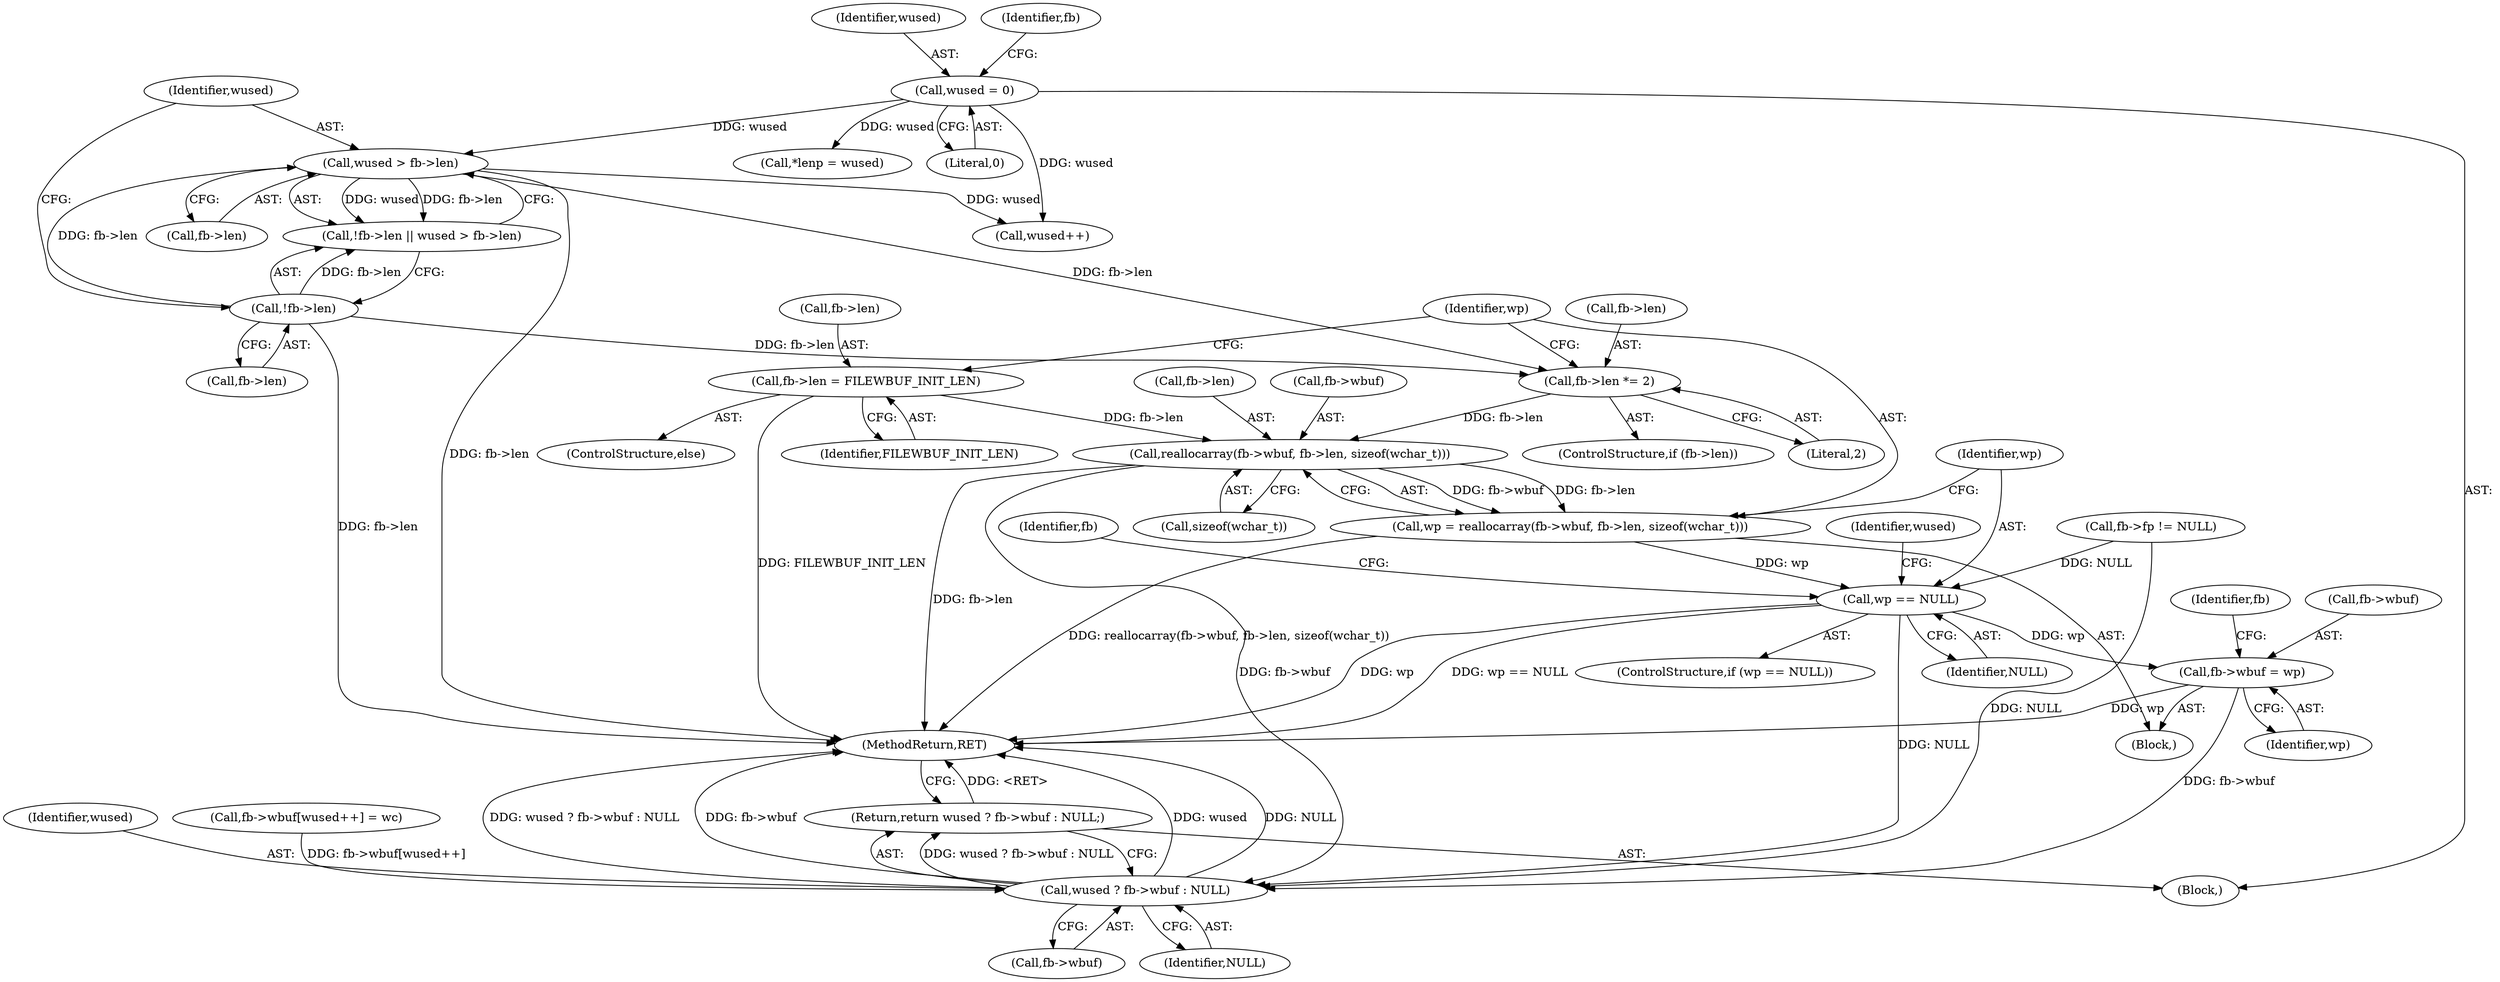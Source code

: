 digraph "1_libbsd_c8f0723d2b4520bdd6b9eb7c3e7976de726d7ff7@API" {
"1000184" [label="(Call,reallocarray(fb->wbuf, fb->len, sizeof(wchar_t)))"];
"1000177" [label="(Call,fb->len = FILEWBUF_INIT_LEN)"];
"1000171" [label="(Call,fb->len *= 2)"];
"1000156" [label="(Call,!fb->len)"];
"1000160" [label="(Call,wused > fb->len)"];
"1000108" [label="(Call,wused = 0)"];
"1000182" [label="(Call,wp = reallocarray(fb->wbuf, fb->len, sizeof(wchar_t)))"];
"1000194" [label="(Call,wp == NULL)"];
"1000202" [label="(Call,fb->wbuf = wp)"];
"1000221" [label="(Call,wused ? fb->wbuf : NULL)"];
"1000220" [label="(Return,return wused ? fb->wbuf : NULL;)"];
"1000185" [label="(Call,fb->wbuf)"];
"1000160" [label="(Call,wused > fb->len)"];
"1000157" [label="(Call,fb->len)"];
"1000104" [label="(Block,)"];
"1000156" [label="(Call,!fb->len)"];
"1000191" [label="(Call,sizeof(wchar_t))"];
"1000161" [label="(Identifier,wused)"];
"1000175" [label="(Literal,2)"];
"1000162" [label="(Call,fb->len)"];
"1000155" [label="(Call,!fb->len || wused > fb->len)"];
"1000177" [label="(Call,fb->len = FILEWBUF_INIT_LEN)"];
"1000176" [label="(ControlStructure,else)"];
"1000108" [label="(Call,wused = 0)"];
"1000194" [label="(Call,wp == NULL)"];
"1000199" [label="(Identifier,wused)"];
"1000204" [label="(Identifier,fb)"];
"1000203" [label="(Call,fb->wbuf)"];
"1000216" [label="(Call,*lenp = wused)"];
"1000109" [label="(Identifier,wused)"];
"1000165" [label="(Block,)"];
"1000188" [label="(Call,fb->len)"];
"1000181" [label="(Identifier,FILEWBUF_INIT_LEN)"];
"1000167" [label="(ControlStructure,if (fb->len))"];
"1000196" [label="(Identifier,NULL)"];
"1000206" [label="(Identifier,wp)"];
"1000210" [label="(Identifier,fb)"];
"1000110" [label="(Literal,0)"];
"1000184" [label="(Call,reallocarray(fb->wbuf, fb->len, sizeof(wchar_t)))"];
"1000178" [label="(Call,fb->len)"];
"1000182" [label="(Call,wp = reallocarray(fb->wbuf, fb->len, sizeof(wchar_t)))"];
"1000172" [label="(Call,fb->len)"];
"1000195" [label="(Identifier,wp)"];
"1000222" [label="(Identifier,wused)"];
"1000112" [label="(Identifier,fb)"];
"1000220" [label="(Return,return wused ? fb->wbuf : NULL;)"];
"1000227" [label="(MethodReturn,RET)"];
"1000183" [label="(Identifier,wp)"];
"1000223" [label="(Call,fb->wbuf)"];
"1000193" [label="(ControlStructure,if (wp == NULL))"];
"1000212" [label="(Call,wused++)"];
"1000221" [label="(Call,wused ? fb->wbuf : NULL)"];
"1000207" [label="(Call,fb->wbuf[wused++] = wc)"];
"1000226" [label="(Identifier,NULL)"];
"1000171" [label="(Call,fb->len *= 2)"];
"1000124" [label="(Call,fb->fp != NULL)"];
"1000202" [label="(Call,fb->wbuf = wp)"];
"1000184" -> "1000182"  [label="AST: "];
"1000184" -> "1000191"  [label="CFG: "];
"1000185" -> "1000184"  [label="AST: "];
"1000188" -> "1000184"  [label="AST: "];
"1000191" -> "1000184"  [label="AST: "];
"1000182" -> "1000184"  [label="CFG: "];
"1000184" -> "1000227"  [label="DDG: fb->len"];
"1000184" -> "1000182"  [label="DDG: fb->wbuf"];
"1000184" -> "1000182"  [label="DDG: fb->len"];
"1000177" -> "1000184"  [label="DDG: fb->len"];
"1000171" -> "1000184"  [label="DDG: fb->len"];
"1000184" -> "1000221"  [label="DDG: fb->wbuf"];
"1000177" -> "1000176"  [label="AST: "];
"1000177" -> "1000181"  [label="CFG: "];
"1000178" -> "1000177"  [label="AST: "];
"1000181" -> "1000177"  [label="AST: "];
"1000183" -> "1000177"  [label="CFG: "];
"1000177" -> "1000227"  [label="DDG: FILEWBUF_INIT_LEN"];
"1000171" -> "1000167"  [label="AST: "];
"1000171" -> "1000175"  [label="CFG: "];
"1000172" -> "1000171"  [label="AST: "];
"1000175" -> "1000171"  [label="AST: "];
"1000183" -> "1000171"  [label="CFG: "];
"1000156" -> "1000171"  [label="DDG: fb->len"];
"1000160" -> "1000171"  [label="DDG: fb->len"];
"1000156" -> "1000155"  [label="AST: "];
"1000156" -> "1000157"  [label="CFG: "];
"1000157" -> "1000156"  [label="AST: "];
"1000161" -> "1000156"  [label="CFG: "];
"1000155" -> "1000156"  [label="CFG: "];
"1000156" -> "1000227"  [label="DDG: fb->len"];
"1000156" -> "1000155"  [label="DDG: fb->len"];
"1000156" -> "1000160"  [label="DDG: fb->len"];
"1000160" -> "1000155"  [label="AST: "];
"1000160" -> "1000162"  [label="CFG: "];
"1000161" -> "1000160"  [label="AST: "];
"1000162" -> "1000160"  [label="AST: "];
"1000155" -> "1000160"  [label="CFG: "];
"1000160" -> "1000227"  [label="DDG: fb->len"];
"1000160" -> "1000155"  [label="DDG: wused"];
"1000160" -> "1000155"  [label="DDG: fb->len"];
"1000108" -> "1000160"  [label="DDG: wused"];
"1000160" -> "1000212"  [label="DDG: wused"];
"1000108" -> "1000104"  [label="AST: "];
"1000108" -> "1000110"  [label="CFG: "];
"1000109" -> "1000108"  [label="AST: "];
"1000110" -> "1000108"  [label="AST: "];
"1000112" -> "1000108"  [label="CFG: "];
"1000108" -> "1000212"  [label="DDG: wused"];
"1000108" -> "1000216"  [label="DDG: wused"];
"1000182" -> "1000165"  [label="AST: "];
"1000183" -> "1000182"  [label="AST: "];
"1000195" -> "1000182"  [label="CFG: "];
"1000182" -> "1000227"  [label="DDG: reallocarray(fb->wbuf, fb->len, sizeof(wchar_t))"];
"1000182" -> "1000194"  [label="DDG: wp"];
"1000194" -> "1000193"  [label="AST: "];
"1000194" -> "1000196"  [label="CFG: "];
"1000195" -> "1000194"  [label="AST: "];
"1000196" -> "1000194"  [label="AST: "];
"1000199" -> "1000194"  [label="CFG: "];
"1000204" -> "1000194"  [label="CFG: "];
"1000194" -> "1000227"  [label="DDG: wp == NULL"];
"1000194" -> "1000227"  [label="DDG: wp"];
"1000124" -> "1000194"  [label="DDG: NULL"];
"1000194" -> "1000202"  [label="DDG: wp"];
"1000194" -> "1000221"  [label="DDG: NULL"];
"1000202" -> "1000165"  [label="AST: "];
"1000202" -> "1000206"  [label="CFG: "];
"1000203" -> "1000202"  [label="AST: "];
"1000206" -> "1000202"  [label="AST: "];
"1000210" -> "1000202"  [label="CFG: "];
"1000202" -> "1000227"  [label="DDG: wp"];
"1000202" -> "1000221"  [label="DDG: fb->wbuf"];
"1000221" -> "1000220"  [label="AST: "];
"1000221" -> "1000223"  [label="CFG: "];
"1000221" -> "1000226"  [label="CFG: "];
"1000222" -> "1000221"  [label="AST: "];
"1000223" -> "1000221"  [label="AST: "];
"1000226" -> "1000221"  [label="AST: "];
"1000220" -> "1000221"  [label="CFG: "];
"1000221" -> "1000227"  [label="DDG: NULL"];
"1000221" -> "1000227"  [label="DDG: wused ? fb->wbuf : NULL"];
"1000221" -> "1000227"  [label="DDG: fb->wbuf"];
"1000221" -> "1000227"  [label="DDG: wused"];
"1000221" -> "1000220"  [label="DDG: wused ? fb->wbuf : NULL"];
"1000207" -> "1000221"  [label="DDG: fb->wbuf[wused++]"];
"1000124" -> "1000221"  [label="DDG: NULL"];
"1000220" -> "1000104"  [label="AST: "];
"1000227" -> "1000220"  [label="CFG: "];
"1000220" -> "1000227"  [label="DDG: <RET>"];
}
